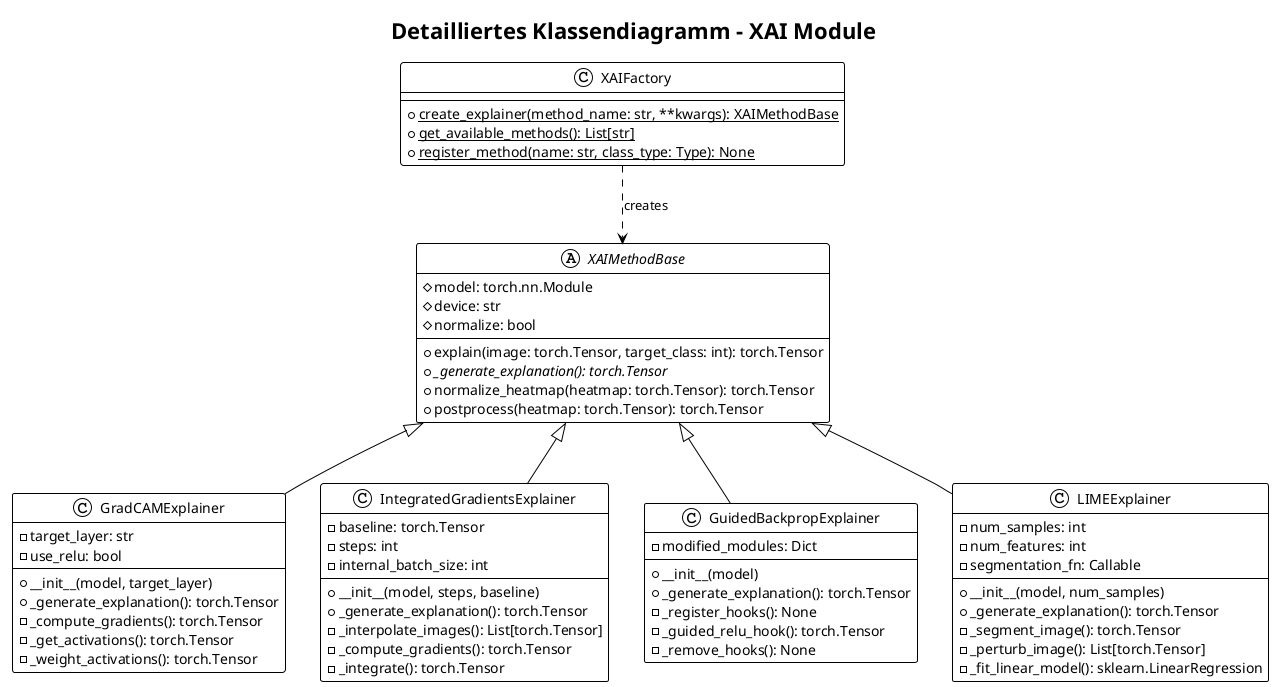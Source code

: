 @startuml class_diagram_detailed
!theme plain
title Detailliertes Klassendiagramm - XAI Module

abstract class XAIMethodBase {
    # model: torch.nn.Module
    # device: str
    # normalize: bool
    + explain(image: torch.Tensor, target_class: int): torch.Tensor
    + {abstract} _generate_explanation(): torch.Tensor
    + normalize_heatmap(heatmap: torch.Tensor): torch.Tensor
    + postprocess(heatmap: torch.Tensor): torch.Tensor
}

class GradCAMExplainer {
    - target_layer: str
    - use_relu: bool
    + __init__(model, target_layer)
    + _generate_explanation(): torch.Tensor
    - _compute_gradients(): torch.Tensor
    - _get_activations(): torch.Tensor
    - _weight_activations(): torch.Tensor
}

class IntegratedGradientsExplainer {
    - baseline: torch.Tensor
    - steps: int
    - internal_batch_size: int
    + __init__(model, steps, baseline)
    + _generate_explanation(): torch.Tensor
    - _interpolate_images(): List[torch.Tensor]
    - _compute_gradients(): torch.Tensor
    - _integrate(): torch.Tensor
}

class GuidedBackpropExplainer {
    - modified_modules: Dict
    + __init__(model)
    + _generate_explanation(): torch.Tensor
    - _register_hooks(): None
    - _guided_relu_hook(): torch.Tensor
    - _remove_hooks(): None
}

class LIMEExplainer {
    - num_samples: int
    - num_features: int
    - segmentation_fn: Callable
    + __init__(model, num_samples)
    + _generate_explanation(): torch.Tensor
    - _segment_image(): torch.Tensor
    - _perturb_image(): List[torch.Tensor]
    - _fit_linear_model(): sklearn.LinearRegression
}

XAIMethodBase <|-- GradCAMExplainer
XAIMethodBase <|-- IntegratedGradientsExplainer
XAIMethodBase <|-- GuidedBackpropExplainer
XAIMethodBase <|-- LIMEExplainer

class XAIFactory {
    + {static} create_explainer(method_name: str, **kwargs): XAIMethodBase
    + {static} get_available_methods(): List[str]
    + {static} register_method(name: str, class_type: Type): None
}

XAIFactory ..> XAIMethodBase : creates



@enduml